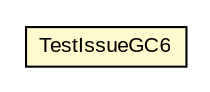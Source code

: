#!/usr/local/bin/dot
#
# Class diagram 
# Generated by UMLGraph version 5.1 (http://www.umlgraph.org/)
#

digraph G {
	edge [fontname="arial",fontsize=10,labelfontname="arial",labelfontsize=10];
	node [fontname="arial",fontsize=10,shape=plaintext];
	nodesep=0.25;
	ranksep=0.5;
	// com.helger.schematron.supplemantery.TestIssueGC6
	c663 [label=<<table title="com.helger.schematron.supplemantery.TestIssueGC6" border="0" cellborder="1" cellspacing="0" cellpadding="2" port="p" bgcolor="lemonChiffon" href="./TestIssueGC6.html">
		<tr><td><table border="0" cellspacing="0" cellpadding="1">
<tr><td align="center" balign="center"> TestIssueGC6 </td></tr>
		</table></td></tr>
		</table>>, fontname="arial", fontcolor="black", fontsize=10.0];
}

